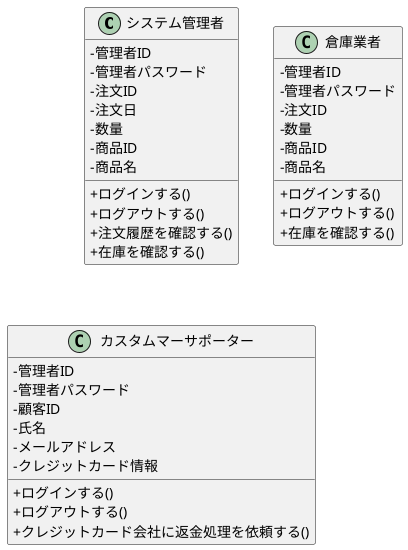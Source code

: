 @startuml BBショップシステム_クラス図

skinparam classAttributeIconSize 0
class システム管理者 {
    '属性
    -管理者ID
    -管理者パスワード
    -注文ID
    -注文日
    -数量
    -商品ID
    -商品名

    '操作
    +ログインする()
    +ログアウトする()
    +注文履歴を確認する()
    +在庫を確認する()
}

skinparam classAttributeIconSize 0
class 倉庫業者 {
    '属性
    -管理者ID
    -管理者パスワード
    -注文ID
    -数量
    -商品ID
    -商品名

    '操作
    +ログインする()
    +ログアウトする()
    +在庫を確認する()
}

skinparam classAttributeIconSize 0
class カスタムマーサポーター {
    '属性
    -管理者ID
    -管理者パスワード
    -顧客ID
    -氏名
    -メールアドレス
    -クレジットカード情報

    '操作
    +ログインする()
    +ログアウトする()
    +クレジットカード会社に返金処理を依頼する()
}

@enduml